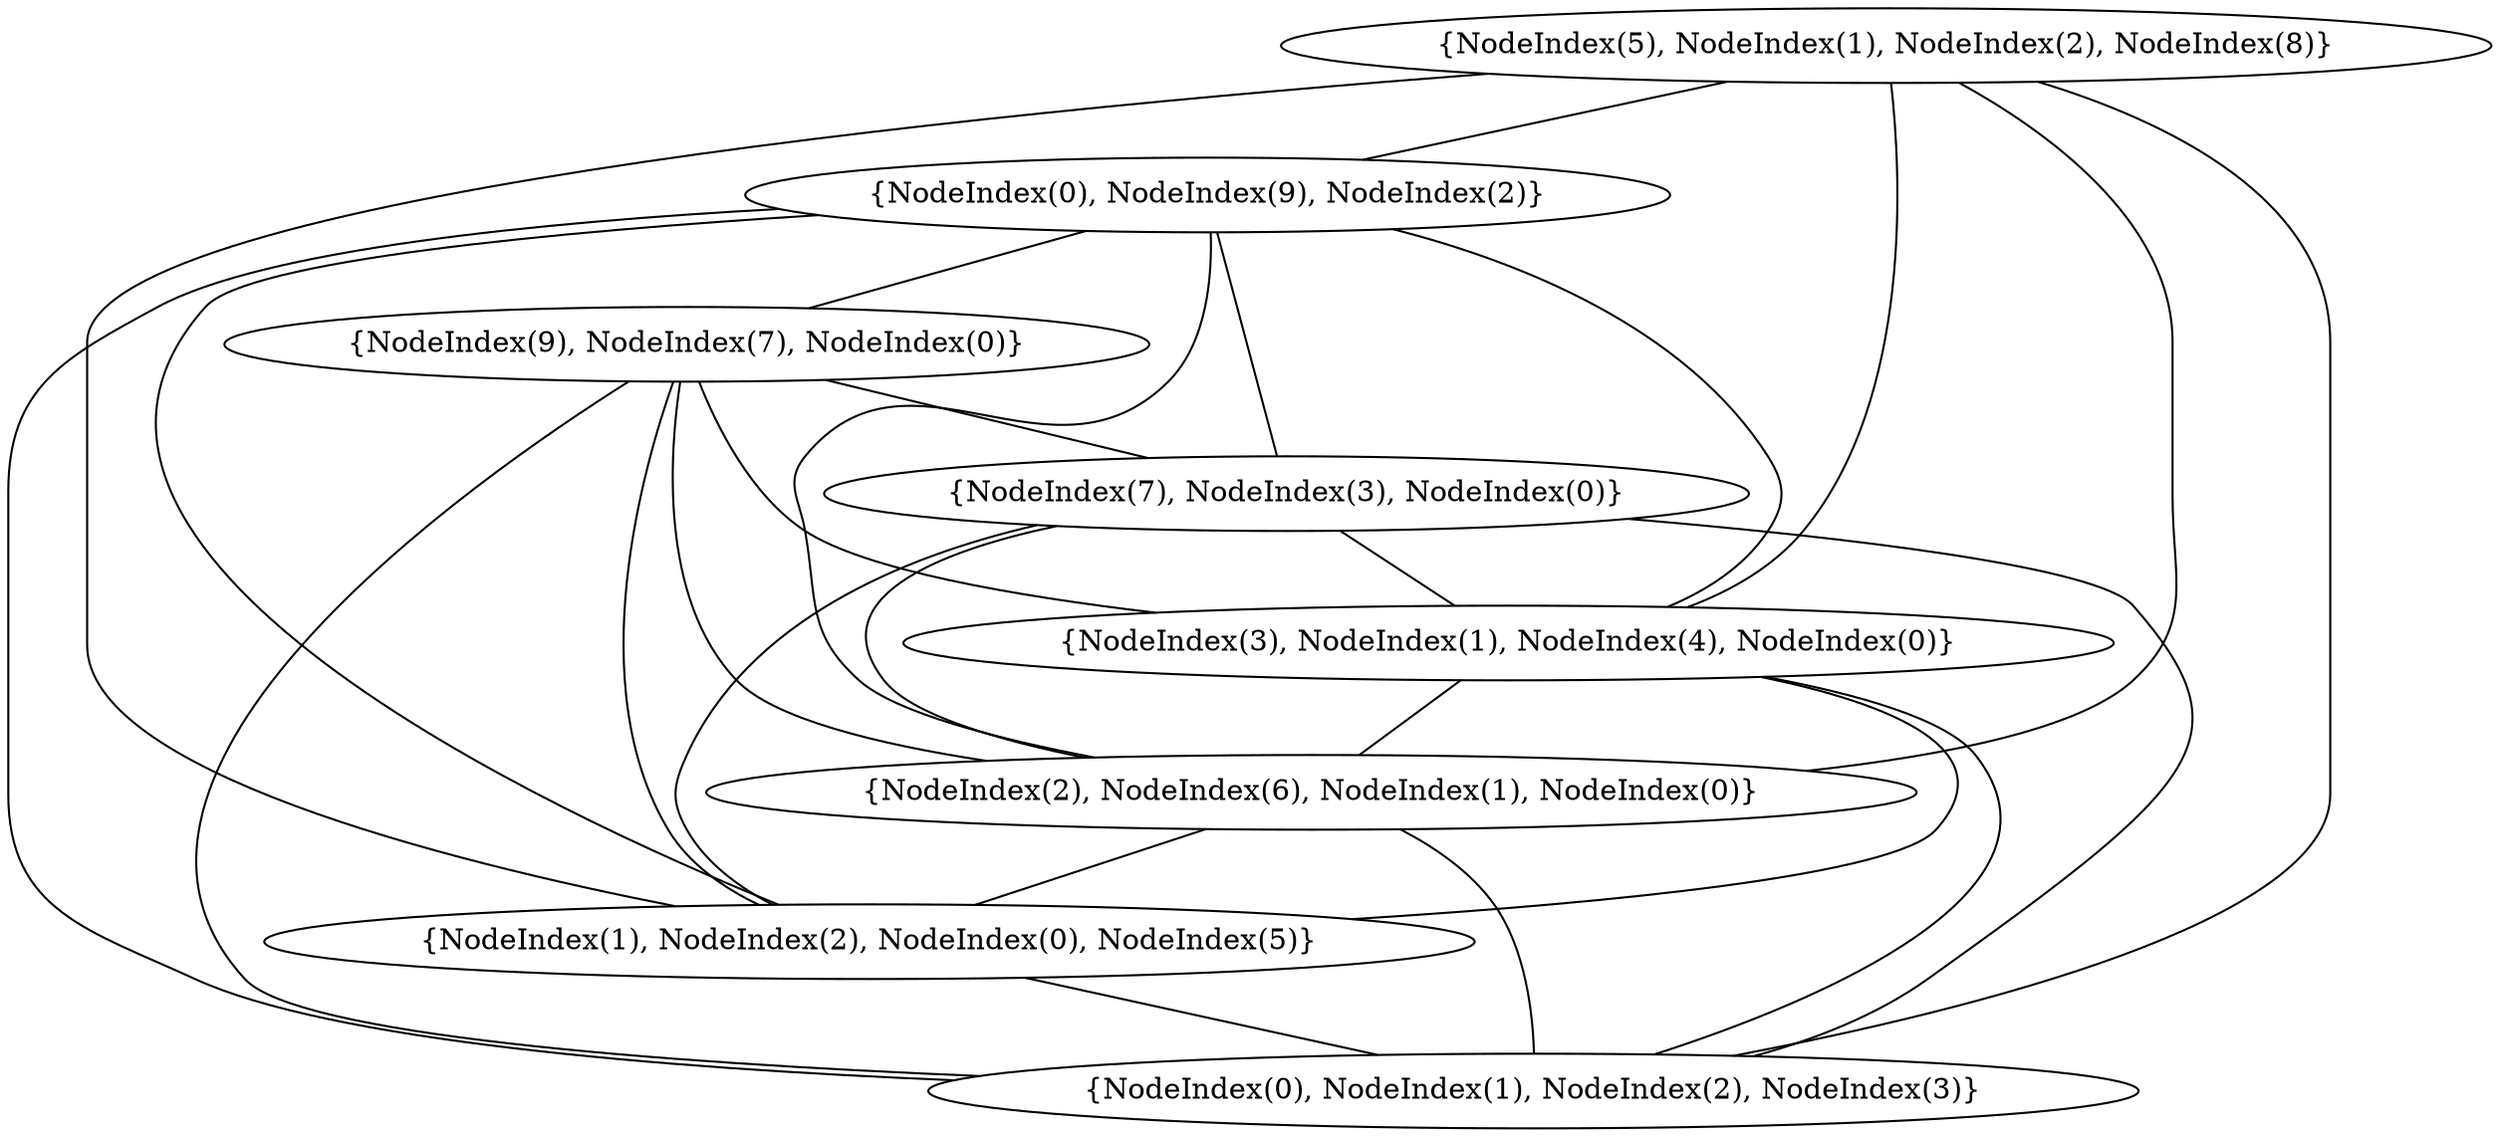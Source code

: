 graph {
    0 [ label = "{NodeIndex(0), NodeIndex(1), NodeIndex(2), NodeIndex(3)}" ]
    1 [ label = "{NodeIndex(1), NodeIndex(2), NodeIndex(0), NodeIndex(5)}" ]
    2 [ label = "{NodeIndex(2), NodeIndex(6), NodeIndex(1), NodeIndex(0)}" ]
    3 [ label = "{NodeIndex(3), NodeIndex(1), NodeIndex(4), NodeIndex(0)}" ]
    4 [ label = "{NodeIndex(7), NodeIndex(3), NodeIndex(0)}" ]
    5 [ label = "{NodeIndex(9), NodeIndex(7), NodeIndex(0)}" ]
    6 [ label = "{NodeIndex(0), NodeIndex(9), NodeIndex(2)}" ]
    7 [ label = "{NodeIndex(5), NodeIndex(1), NodeIndex(2), NodeIndex(8)}" ]
    1 -- 0 [ ]
    2 -- 0 [ ]
    2 -- 1 [ ]
    3 -- 0 [ ]
    3 -- 1 [ ]
    3 -- 2 [ ]
    4 -- 0 [ ]
    4 -- 1 [ ]
    4 -- 2 [ ]
    4 -- 3 [ ]
    5 -- 0 [ ]
    5 -- 1 [ ]
    5 -- 2 [ ]
    5 -- 3 [ ]
    5 -- 4 [ ]
    6 -- 0 [ ]
    6 -- 1 [ ]
    6 -- 2 [ ]
    6 -- 3 [ ]
    6 -- 4 [ ]
    6 -- 5 [ ]
    7 -- 0 [ ]
    7 -- 1 [ ]
    7 -- 2 [ ]
    7 -- 3 [ ]
    7 -- 6 [ ]
}
